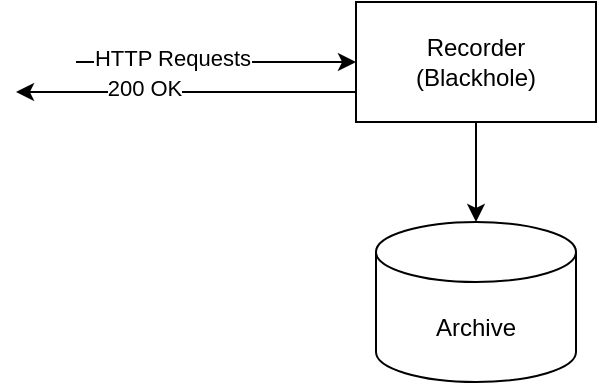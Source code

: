 <mxfile version="13.7.9" type="device"><diagram id="sz_kdDOJWMEYm3Ze0H0s" name="Page-1"><mxGraphModel dx="1106" dy="820" grid="1" gridSize="10" guides="1" tooltips="1" connect="1" arrows="1" fold="1" page="1" pageScale="1" pageWidth="850" pageHeight="1100" math="0" shadow="0"><root><mxCell id="0"/><mxCell id="1" parent="0"/><mxCell id="Zb_hI5wdrYQOlt0T4FxA-1" value="Recorder&lt;br&gt;(Blackhole)" style="rounded=0;whiteSpace=wrap;html=1;" vertex="1" parent="1"><mxGeometry x="200" y="30" width="120" height="60" as="geometry"/></mxCell><mxCell id="Zb_hI5wdrYQOlt0T4FxA-3" value="" style="endArrow=classic;html=1;entryX=0;entryY=0.5;entryDx=0;entryDy=0;" edge="1" parent="1" target="Zb_hI5wdrYQOlt0T4FxA-1"><mxGeometry width="50" height="50" relative="1" as="geometry"><mxPoint x="60" y="60" as="sourcePoint"/><mxPoint x="120" y="50" as="targetPoint"/></mxGeometry></mxCell><mxCell id="Zb_hI5wdrYQOlt0T4FxA-6" value="HTTP Requests" style="edgeLabel;html=1;align=center;verticalAlign=middle;resizable=0;points=[];" vertex="1" connectable="0" parent="Zb_hI5wdrYQOlt0T4FxA-3"><mxGeometry x="-0.314" y="2" relative="1" as="geometry"><mxPoint as="offset"/></mxGeometry></mxCell><mxCell id="Zb_hI5wdrYQOlt0T4FxA-4" value="Archive" style="shape=cylinder3;whiteSpace=wrap;html=1;boundedLbl=1;backgroundOutline=1;size=15;" vertex="1" parent="1"><mxGeometry x="210" y="140" width="100" height="80" as="geometry"/></mxCell><mxCell id="Zb_hI5wdrYQOlt0T4FxA-5" value="" style="endArrow=classic;html=1;exitX=0.5;exitY=1;exitDx=0;exitDy=0;" edge="1" parent="1" source="Zb_hI5wdrYQOlt0T4FxA-1" target="Zb_hI5wdrYQOlt0T4FxA-4"><mxGeometry width="50" height="50" relative="1" as="geometry"><mxPoint x="340" y="180" as="sourcePoint"/><mxPoint x="390" y="130" as="targetPoint"/></mxGeometry></mxCell><mxCell id="Zb_hI5wdrYQOlt0T4FxA-7" value="" style="endArrow=classic;html=1;exitX=0;exitY=0.75;exitDx=0;exitDy=0;" edge="1" parent="1" source="Zb_hI5wdrYQOlt0T4FxA-1"><mxGeometry width="50" height="50" relative="1" as="geometry"><mxPoint x="340" y="180" as="sourcePoint"/><mxPoint x="30" y="75" as="targetPoint"/></mxGeometry></mxCell><mxCell id="Zb_hI5wdrYQOlt0T4FxA-8" value="200 OK" style="edgeLabel;html=1;align=center;verticalAlign=middle;resizable=0;points=[];" vertex="1" connectable="0" parent="Zb_hI5wdrYQOlt0T4FxA-7"><mxGeometry x="0.247" y="-2" relative="1" as="geometry"><mxPoint as="offset"/></mxGeometry></mxCell></root></mxGraphModel></diagram></mxfile>